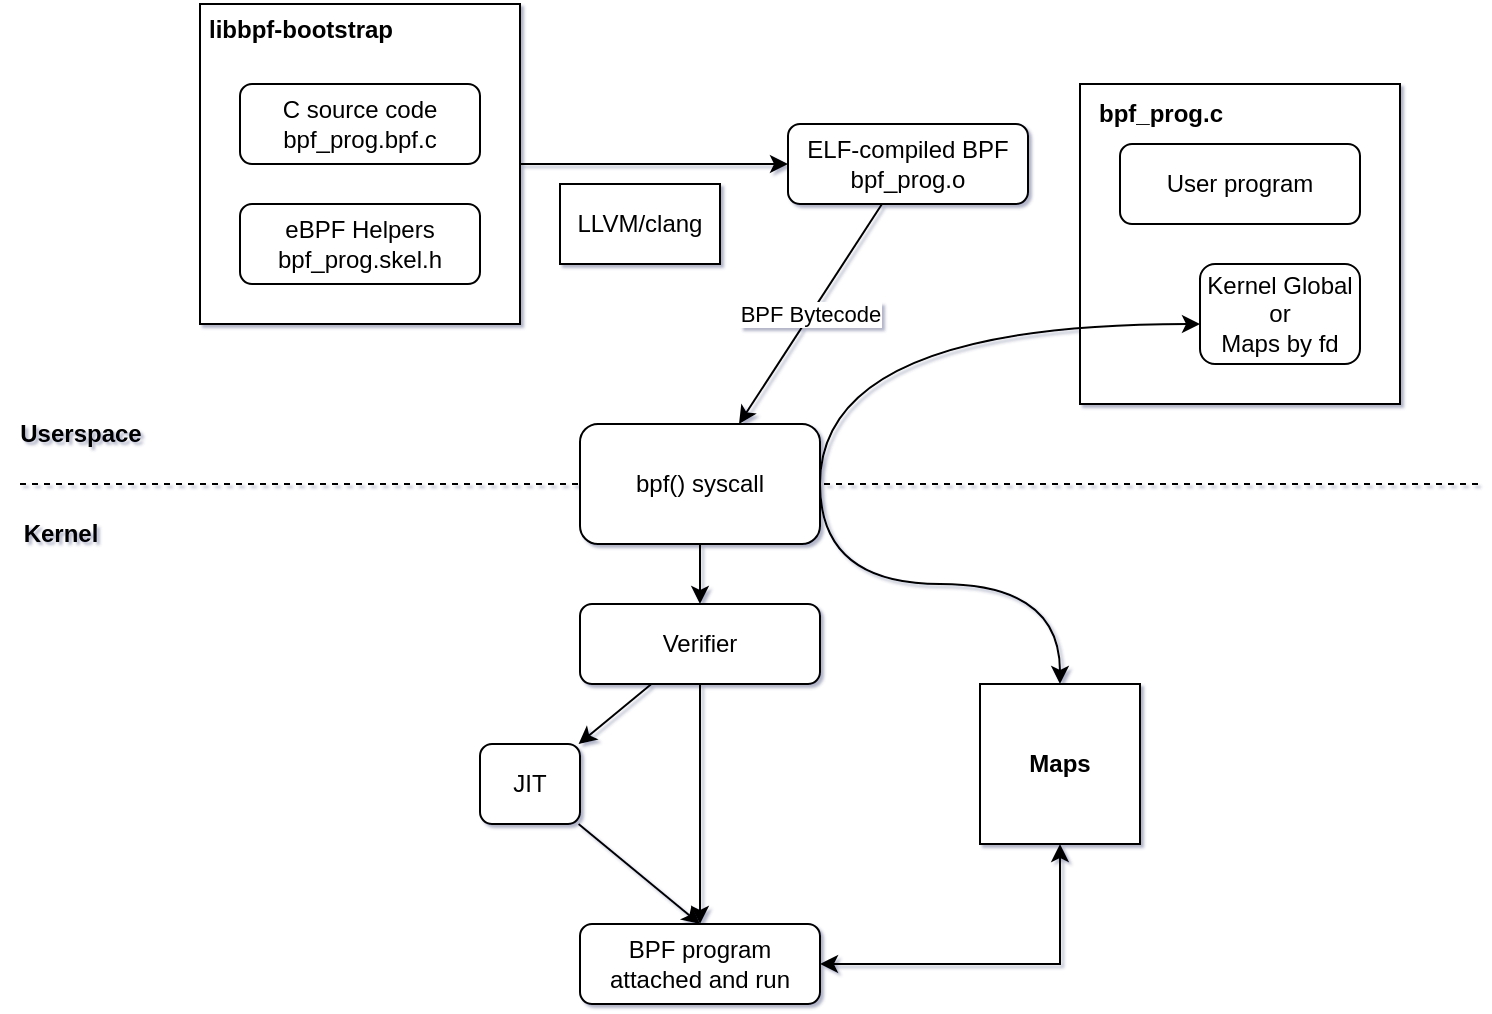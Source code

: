 <mxfile version="21.2.3" type="device">
  <diagram id="C5RBs43oDa-KdzZeNtuy" name="Page-1">
    <mxGraphModel dx="1562" dy="2043" grid="1" gridSize="10" guides="1" tooltips="1" connect="1" arrows="1" fold="1" page="1" pageScale="1" pageWidth="827" pageHeight="1169" math="0" shadow="1">
      <root>
        <mxCell id="WIyWlLk6GJQsqaUBKTNV-0" />
        <mxCell id="WIyWlLk6GJQsqaUBKTNV-1" parent="WIyWlLk6GJQsqaUBKTNV-0" />
        <mxCell id="_vW8YEZ_JOddF_x5D1N4-16" value="" style="whiteSpace=wrap;html=1;aspect=fixed;" parent="WIyWlLk6GJQsqaUBKTNV-1" vertex="1">
          <mxGeometry x="560" y="40" width="160" height="160" as="geometry" />
        </mxCell>
        <mxCell id="_vW8YEZ_JOddF_x5D1N4-4" style="edgeStyle=orthogonalEdgeStyle;rounded=0;orthogonalLoop=1;jettySize=auto;html=1;entryX=0;entryY=0.5;entryDx=0;entryDy=0;" parent="WIyWlLk6GJQsqaUBKTNV-1" source="_vW8YEZ_JOddF_x5D1N4-2" target="_vW8YEZ_JOddF_x5D1N4-3" edge="1">
          <mxGeometry relative="1" as="geometry" />
        </mxCell>
        <mxCell id="_vW8YEZ_JOddF_x5D1N4-2" value="" style="whiteSpace=wrap;html=1;aspect=fixed;" parent="WIyWlLk6GJQsqaUBKTNV-1" vertex="1">
          <mxGeometry x="120" width="160" height="160" as="geometry" />
        </mxCell>
        <mxCell id="WIyWlLk6GJQsqaUBKTNV-3" value="C source code&lt;br&gt;bpf_prog.bpf.c" style="rounded=1;whiteSpace=wrap;html=1;fontSize=12;glass=0;strokeWidth=1;shadow=0;" parent="WIyWlLk6GJQsqaUBKTNV-1" vertex="1">
          <mxGeometry x="140" y="40" width="120" height="40" as="geometry" />
        </mxCell>
        <mxCell id="_vW8YEZ_JOddF_x5D1N4-0" value="" style="endArrow=none;dashed=1;html=1;rounded=0;" parent="WIyWlLk6GJQsqaUBKTNV-1" edge="1">
          <mxGeometry width="50" height="50" relative="1" as="geometry">
            <mxPoint x="30" y="240" as="sourcePoint" />
            <mxPoint x="760" y="240" as="targetPoint" />
          </mxGeometry>
        </mxCell>
        <mxCell id="_vW8YEZ_JOddF_x5D1N4-1" value="eBPF Helpers&lt;br&gt;bpf_prog.skel.h" style="rounded=1;whiteSpace=wrap;html=1;fontSize=12;glass=0;strokeWidth=1;shadow=0;" parent="WIyWlLk6GJQsqaUBKTNV-1" vertex="1">
          <mxGeometry x="140" y="100" width="120" height="40" as="geometry" />
        </mxCell>
        <mxCell id="_vW8YEZ_JOddF_x5D1N4-25" value="BPF Bytecode" style="rounded=0;orthogonalLoop=1;jettySize=auto;html=1;" parent="WIyWlLk6GJQsqaUBKTNV-1" source="_vW8YEZ_JOddF_x5D1N4-3" target="_vW8YEZ_JOddF_x5D1N4-6" edge="1">
          <mxGeometry relative="1" as="geometry" />
        </mxCell>
        <mxCell id="_vW8YEZ_JOddF_x5D1N4-3" value="ELF-compiled BPF&lt;br&gt;bpf_prog.o" style="rounded=1;whiteSpace=wrap;html=1;fontSize=12;glass=0;strokeWidth=1;shadow=0;" parent="WIyWlLk6GJQsqaUBKTNV-1" vertex="1">
          <mxGeometry x="414" y="60" width="120" height="40" as="geometry" />
        </mxCell>
        <mxCell id="_vW8YEZ_JOddF_x5D1N4-5" value="LLVM/clang" style="rounded=0;whiteSpace=wrap;html=1;" parent="WIyWlLk6GJQsqaUBKTNV-1" vertex="1">
          <mxGeometry x="300" y="90" width="80" height="40" as="geometry" />
        </mxCell>
        <mxCell id="_vW8YEZ_JOddF_x5D1N4-26" style="edgeStyle=orthogonalEdgeStyle;rounded=0;orthogonalLoop=1;jettySize=auto;html=1;" parent="WIyWlLk6GJQsqaUBKTNV-1" source="_vW8YEZ_JOddF_x5D1N4-6" target="_vW8YEZ_JOddF_x5D1N4-7" edge="1">
          <mxGeometry relative="1" as="geometry" />
        </mxCell>
        <mxCell id="_vW8YEZ_JOddF_x5D1N4-6" value="bpf() syscall" style="rounded=1;whiteSpace=wrap;html=1;" parent="WIyWlLk6GJQsqaUBKTNV-1" vertex="1">
          <mxGeometry x="310" y="210" width="120" height="60" as="geometry" />
        </mxCell>
        <mxCell id="_vW8YEZ_JOddF_x5D1N4-10" style="edgeStyle=orthogonalEdgeStyle;rounded=0;orthogonalLoop=1;jettySize=auto;html=1;" parent="WIyWlLk6GJQsqaUBKTNV-1" source="_vW8YEZ_JOddF_x5D1N4-7" target="_vW8YEZ_JOddF_x5D1N4-8" edge="1">
          <mxGeometry relative="1" as="geometry" />
        </mxCell>
        <mxCell id="_vW8YEZ_JOddF_x5D1N4-11" style="rounded=0;orthogonalLoop=1;jettySize=auto;html=1;" parent="WIyWlLk6GJQsqaUBKTNV-1" source="_vW8YEZ_JOddF_x5D1N4-7" target="_vW8YEZ_JOddF_x5D1N4-9" edge="1">
          <mxGeometry relative="1" as="geometry" />
        </mxCell>
        <mxCell id="_vW8YEZ_JOddF_x5D1N4-7" value="Verifier" style="rounded=1;whiteSpace=wrap;html=1;" parent="WIyWlLk6GJQsqaUBKTNV-1" vertex="1">
          <mxGeometry x="310" y="300" width="120" height="40" as="geometry" />
        </mxCell>
        <mxCell id="_vW8YEZ_JOddF_x5D1N4-14" style="edgeStyle=orthogonalEdgeStyle;rounded=0;orthogonalLoop=1;jettySize=auto;html=1;entryX=0.5;entryY=1;entryDx=0;entryDy=0;startArrow=classic;startFill=1;" parent="WIyWlLk6GJQsqaUBKTNV-1" source="_vW8YEZ_JOddF_x5D1N4-8" target="_vW8YEZ_JOddF_x5D1N4-13" edge="1">
          <mxGeometry relative="1" as="geometry" />
        </mxCell>
        <mxCell id="_vW8YEZ_JOddF_x5D1N4-8" value="BPF program&lt;br&gt;attached and run" style="rounded=1;whiteSpace=wrap;html=1;" parent="WIyWlLk6GJQsqaUBKTNV-1" vertex="1">
          <mxGeometry x="310" y="460" width="120" height="40" as="geometry" />
        </mxCell>
        <mxCell id="_vW8YEZ_JOddF_x5D1N4-12" style="rounded=0;orthogonalLoop=1;jettySize=auto;html=1;entryX=0.5;entryY=0;entryDx=0;entryDy=0;" parent="WIyWlLk6GJQsqaUBKTNV-1" source="_vW8YEZ_JOddF_x5D1N4-9" target="_vW8YEZ_JOddF_x5D1N4-8" edge="1">
          <mxGeometry relative="1" as="geometry" />
        </mxCell>
        <mxCell id="_vW8YEZ_JOddF_x5D1N4-9" value="JIT" style="rounded=1;whiteSpace=wrap;html=1;" parent="WIyWlLk6GJQsqaUBKTNV-1" vertex="1">
          <mxGeometry x="260" y="370" width="50" height="40" as="geometry" />
        </mxCell>
        <mxCell id="_vW8YEZ_JOddF_x5D1N4-21" style="edgeStyle=orthogonalEdgeStyle;rounded=0;orthogonalLoop=1;jettySize=auto;html=1;curved=1;exitX=1;exitY=0.5;exitDx=0;exitDy=0;" parent="WIyWlLk6GJQsqaUBKTNV-1" source="_vW8YEZ_JOddF_x5D1N4-6" target="_vW8YEZ_JOddF_x5D1N4-13" edge="1">
          <mxGeometry relative="1" as="geometry">
            <Array as="points">
              <mxPoint x="430" y="290" />
              <mxPoint x="550" y="290" />
            </Array>
          </mxGeometry>
        </mxCell>
        <mxCell id="_vW8YEZ_JOddF_x5D1N4-13" value="&lt;b&gt;Maps&lt;/b&gt;" style="whiteSpace=wrap;html=1;aspect=fixed;" parent="WIyWlLk6GJQsqaUBKTNV-1" vertex="1">
          <mxGeometry x="510" y="340" width="80" height="80" as="geometry" />
        </mxCell>
        <mxCell id="_vW8YEZ_JOddF_x5D1N4-15" value="User program" style="rounded=1;whiteSpace=wrap;html=1;fontSize=12;glass=0;strokeWidth=1;shadow=0;" parent="WIyWlLk6GJQsqaUBKTNV-1" vertex="1">
          <mxGeometry x="580" y="70" width="120" height="40" as="geometry" />
        </mxCell>
        <mxCell id="_vW8YEZ_JOddF_x5D1N4-19" style="edgeStyle=orthogonalEdgeStyle;rounded=0;orthogonalLoop=1;jettySize=auto;html=1;curved=1;exitX=1;exitY=0.5;exitDx=0;exitDy=0;" parent="WIyWlLk6GJQsqaUBKTNV-1" source="_vW8YEZ_JOddF_x5D1N4-6" target="_vW8YEZ_JOddF_x5D1N4-17" edge="1">
          <mxGeometry relative="1" as="geometry">
            <Array as="points">
              <mxPoint x="430" y="160" />
            </Array>
          </mxGeometry>
        </mxCell>
        <mxCell id="_vW8YEZ_JOddF_x5D1N4-17" value="Kernel Global&lt;br&gt;or&lt;br&gt;Maps by fd" style="rounded=1;whiteSpace=wrap;html=1;fontSize=12;glass=0;strokeWidth=1;shadow=0;" parent="WIyWlLk6GJQsqaUBKTNV-1" vertex="1">
          <mxGeometry x="620" y="130" width="80" height="50" as="geometry" />
        </mxCell>
        <mxCell id="_vW8YEZ_JOddF_x5D1N4-22" value="&lt;b&gt;libbpf-bootstrap&lt;/b&gt;" style="text;html=1;align=center;verticalAlign=middle;resizable=0;points=[];autosize=1;strokeColor=none;fillColor=none;" parent="WIyWlLk6GJQsqaUBKTNV-1" vertex="1">
          <mxGeometry x="110" y="-2" width="120" height="30" as="geometry" />
        </mxCell>
        <mxCell id="_vW8YEZ_JOddF_x5D1N4-24" value="&lt;b&gt;bpf_prog.c&lt;/b&gt;" style="text;html=1;align=center;verticalAlign=middle;resizable=0;points=[];autosize=1;strokeColor=none;fillColor=none;" parent="WIyWlLk6GJQsqaUBKTNV-1" vertex="1">
          <mxGeometry x="555" y="40" width="90" height="30" as="geometry" />
        </mxCell>
        <mxCell id="_vW8YEZ_JOddF_x5D1N4-27" value="&lt;b&gt;Userspace&lt;/b&gt;" style="text;html=1;align=center;verticalAlign=middle;resizable=0;points=[];autosize=1;strokeColor=none;fillColor=none;" parent="WIyWlLk6GJQsqaUBKTNV-1" vertex="1">
          <mxGeometry x="20" y="200" width="80" height="30" as="geometry" />
        </mxCell>
        <mxCell id="_vW8YEZ_JOddF_x5D1N4-28" value="&lt;b&gt;Kernel&lt;/b&gt;" style="text;html=1;align=center;verticalAlign=middle;resizable=0;points=[];autosize=1;strokeColor=none;fillColor=none;" parent="WIyWlLk6GJQsqaUBKTNV-1" vertex="1">
          <mxGeometry x="20" y="250" width="60" height="30" as="geometry" />
        </mxCell>
      </root>
    </mxGraphModel>
  </diagram>
</mxfile>
